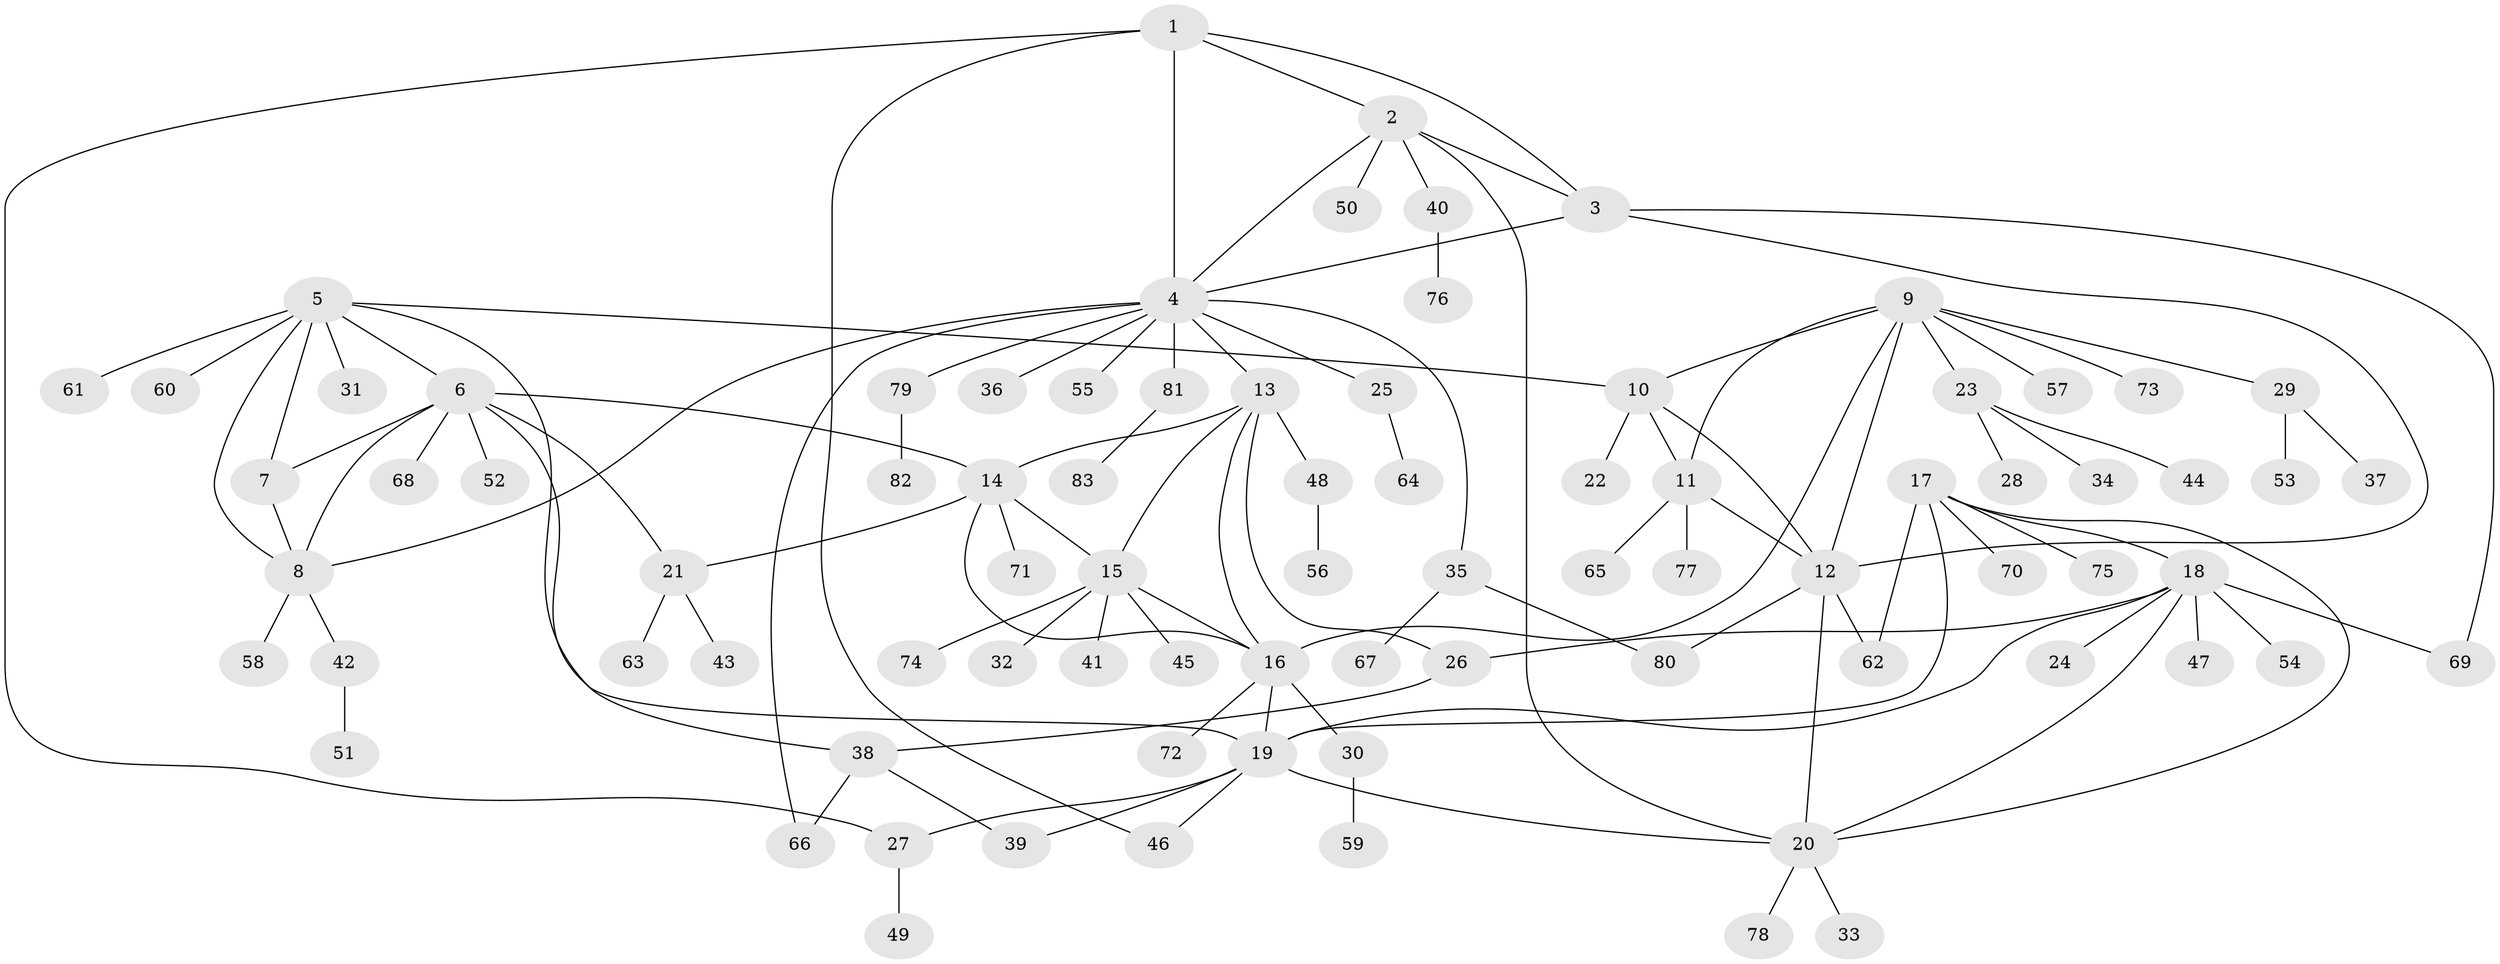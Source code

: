 // Generated by graph-tools (version 1.1) at 2025/11/02/27/25 16:11:35]
// undirected, 83 vertices, 113 edges
graph export_dot {
graph [start="1"]
  node [color=gray90,style=filled];
  1;
  2;
  3;
  4;
  5;
  6;
  7;
  8;
  9;
  10;
  11;
  12;
  13;
  14;
  15;
  16;
  17;
  18;
  19;
  20;
  21;
  22;
  23;
  24;
  25;
  26;
  27;
  28;
  29;
  30;
  31;
  32;
  33;
  34;
  35;
  36;
  37;
  38;
  39;
  40;
  41;
  42;
  43;
  44;
  45;
  46;
  47;
  48;
  49;
  50;
  51;
  52;
  53;
  54;
  55;
  56;
  57;
  58;
  59;
  60;
  61;
  62;
  63;
  64;
  65;
  66;
  67;
  68;
  69;
  70;
  71;
  72;
  73;
  74;
  75;
  76;
  77;
  78;
  79;
  80;
  81;
  82;
  83;
  1 -- 2;
  1 -- 3;
  1 -- 4;
  1 -- 27;
  1 -- 46;
  2 -- 3;
  2 -- 4;
  2 -- 20;
  2 -- 40;
  2 -- 50;
  3 -- 4;
  3 -- 12;
  3 -- 69;
  4 -- 8;
  4 -- 13;
  4 -- 25;
  4 -- 35;
  4 -- 36;
  4 -- 55;
  4 -- 66;
  4 -- 79;
  4 -- 81;
  5 -- 6;
  5 -- 7;
  5 -- 8;
  5 -- 10;
  5 -- 31;
  5 -- 38;
  5 -- 60;
  5 -- 61;
  6 -- 7;
  6 -- 8;
  6 -- 14;
  6 -- 19;
  6 -- 21;
  6 -- 52;
  6 -- 68;
  7 -- 8;
  8 -- 42;
  8 -- 58;
  9 -- 10;
  9 -- 11;
  9 -- 12;
  9 -- 16;
  9 -- 23;
  9 -- 29;
  9 -- 57;
  9 -- 73;
  10 -- 11;
  10 -- 12;
  10 -- 22;
  11 -- 12;
  11 -- 65;
  11 -- 77;
  12 -- 20;
  12 -- 62;
  12 -- 80;
  13 -- 14;
  13 -- 15;
  13 -- 16;
  13 -- 26;
  13 -- 48;
  14 -- 15;
  14 -- 16;
  14 -- 21;
  14 -- 71;
  15 -- 16;
  15 -- 32;
  15 -- 41;
  15 -- 45;
  15 -- 74;
  16 -- 19;
  16 -- 30;
  16 -- 72;
  17 -- 18;
  17 -- 19;
  17 -- 20;
  17 -- 62;
  17 -- 70;
  17 -- 75;
  18 -- 19;
  18 -- 20;
  18 -- 24;
  18 -- 26;
  18 -- 47;
  18 -- 54;
  18 -- 69;
  19 -- 20;
  19 -- 27;
  19 -- 39;
  19 -- 46;
  20 -- 33;
  20 -- 78;
  21 -- 43;
  21 -- 63;
  23 -- 28;
  23 -- 34;
  23 -- 44;
  25 -- 64;
  26 -- 38;
  27 -- 49;
  29 -- 37;
  29 -- 53;
  30 -- 59;
  35 -- 67;
  35 -- 80;
  38 -- 39;
  38 -- 66;
  40 -- 76;
  42 -- 51;
  48 -- 56;
  79 -- 82;
  81 -- 83;
}
